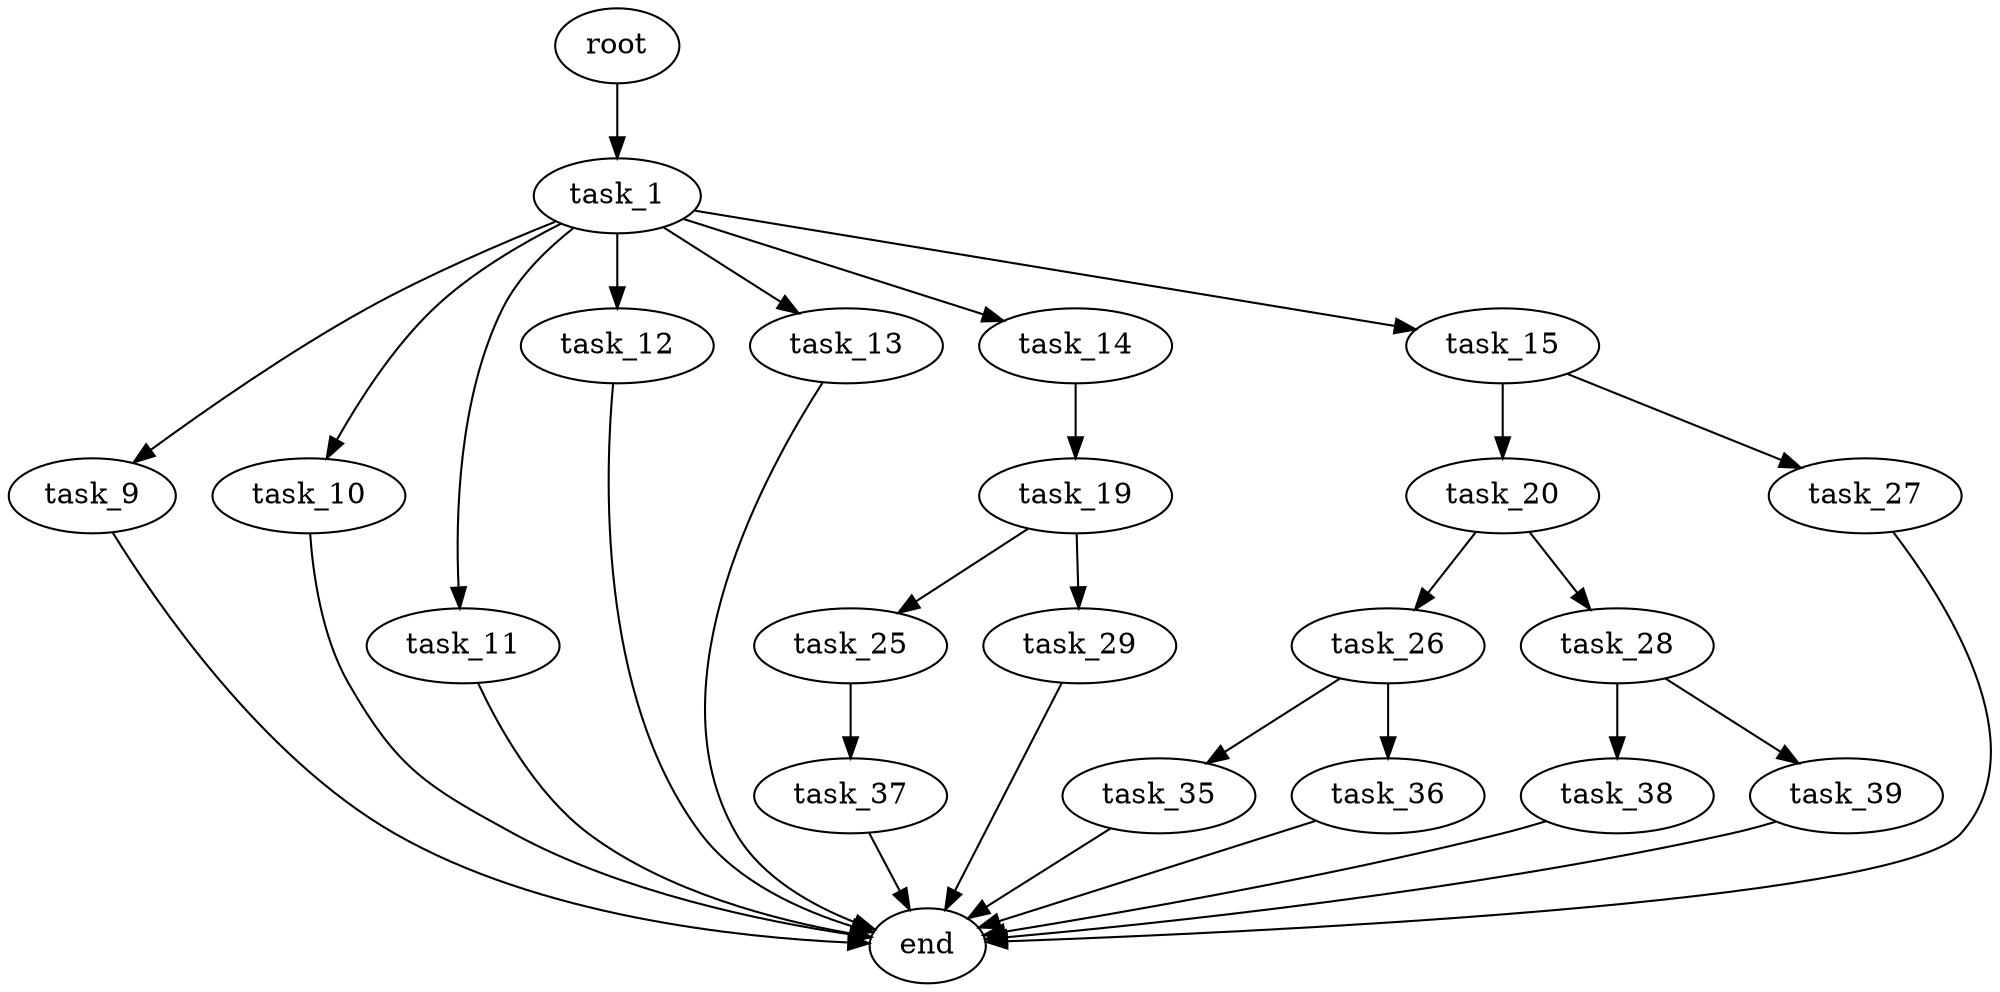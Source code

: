 digraph G {
  root [size="0.000000"];
  task_1 [size="12906695181.000000"];
  task_9 [size="135211015956.000000"];
  task_10 [size="377567596347.000000"];
  task_11 [size="68719476736.000000"];
  task_12 [size="21032347350.000000"];
  task_13 [size="345719477230.000000"];
  task_14 [size="887876275495.000000"];
  task_15 [size="298005960895.000000"];
  task_19 [size="368293445632.000000"];
  task_20 [size="24119202311.000000"];
  task_25 [size="66847942391.000000"];
  task_26 [size="895915874288.000000"];
  task_27 [size="1289904690.000000"];
  task_28 [size="4326644032.000000"];
  task_29 [size="275258434066.000000"];
  task_35 [size="231928233984.000000"];
  task_36 [size="41874647046.000000"];
  task_37 [size="795784824997.000000"];
  task_38 [size="436736130459.000000"];
  task_39 [size="802448660.000000"];
  end [size="0.000000"];

  root -> task_1 [size="1.000000"];
  task_1 -> task_9 [size="209715200.000000"];
  task_1 -> task_10 [size="209715200.000000"];
  task_1 -> task_11 [size="209715200.000000"];
  task_1 -> task_12 [size="209715200.000000"];
  task_1 -> task_13 [size="209715200.000000"];
  task_1 -> task_14 [size="209715200.000000"];
  task_1 -> task_15 [size="209715200.000000"];
  task_9 -> end [size="1.000000"];
  task_10 -> end [size="1.000000"];
  task_11 -> end [size="1.000000"];
  task_12 -> end [size="1.000000"];
  task_13 -> end [size="1.000000"];
  task_14 -> task_19 [size="838860800.000000"];
  task_15 -> task_20 [size="536870912.000000"];
  task_15 -> task_27 [size="536870912.000000"];
  task_19 -> task_25 [size="411041792.000000"];
  task_19 -> task_29 [size="411041792.000000"];
  task_20 -> task_26 [size="838860800.000000"];
  task_20 -> task_28 [size="838860800.000000"];
  task_25 -> task_37 [size="75497472.000000"];
  task_26 -> task_35 [size="679477248.000000"];
  task_26 -> task_36 [size="679477248.000000"];
  task_27 -> end [size="1.000000"];
  task_28 -> task_38 [size="209715200.000000"];
  task_28 -> task_39 [size="209715200.000000"];
  task_29 -> end [size="1.000000"];
  task_35 -> end [size="1.000000"];
  task_36 -> end [size="1.000000"];
  task_37 -> end [size="1.000000"];
  task_38 -> end [size="1.000000"];
  task_39 -> end [size="1.000000"];
}
